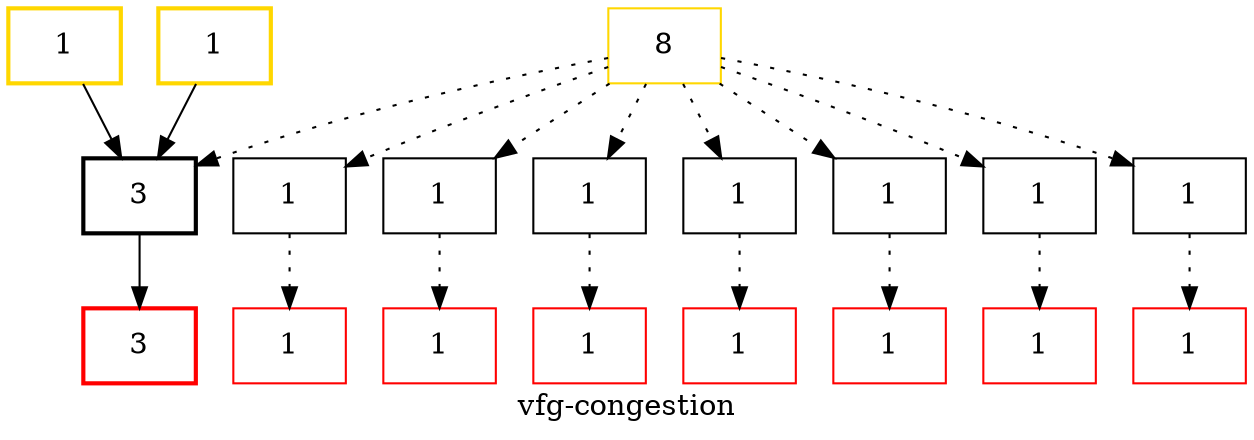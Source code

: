 digraph "vfg-congestion" {
    label="vfg-congestion";
node [shape=box];
"784: $r22 = this.<hivemall.GeneralLearnerBaseUDTF: hivemall.model.PredictionModel model>" [label=3] [style=bold]
"784: probe#38 = interfaceinvoke $r22.<hivemall.model.PredictionModel: long getNumMixed()>()" [label=3] [style=bold] [color=red]
"562: this.<hivemall.GeneralLearnerBaseUDTF: hivemall.model.PredictionModel model> = null" [label=8] [color=gold]
"530: $r7 = this.<hivemall.GeneralLearnerBaseUDTF: hivemall.model.PredictionModel model>" [label=1]
"530: interfaceinvoke $r7.<hivemall.model.PredictionModel: void delete(java.lang.Object)>(feature)" [label=1] [color=red]
"533: $r6 = this.<hivemall.GeneralLearnerBaseUDTF: hivemall.model.PredictionModel model>" [label=1]
"533: interfaceinvoke $r6.<hivemall.model.PredictionModel: void setWeight(java.lang.Object,float)>(feature, new_weight)" [label=1] [color=red]
"461: $r0 = this.<hivemall.GeneralLearnerBaseUDTF: hivemall.model.PredictionModel model>" [label=1]
"461: old_w = interfaceinvoke $r0.<hivemall.model.PredictionModel: float getWeight(java.lang.Object)>(k)" [label=1] [color=red]
"545: $r0 = this.<hivemall.GeneralLearnerBaseUDTF: hivemall.model.PredictionModel model>" [label=1]
"545: weight = interfaceinvoke $r0.<hivemall.model.PredictionModel: float getWeight(java.lang.Object)>(feature)" [label=1] [color=red]
"549: $r3 = this.<hivemall.GeneralLearnerBaseUDTF: hivemall.model.PredictionModel model>" [label=1]
"549: interfaceinvoke $r3.<hivemall.model.PredictionModel: void delete(java.lang.Object)>(feature)" [label=1] [color=red]
"552: $r2 = this.<hivemall.GeneralLearnerBaseUDTF: hivemall.model.PredictionModel model>" [label=1]
"552: interfaceinvoke $r2.<hivemall.model.PredictionModel: void setWeight(java.lang.Object,float)>(feature, new_weight)" [label=1] [color=red]
"501: $r0 = this.<hivemall.GeneralLearnerBaseUDTF: hivemall.model.PredictionModel model>" [label=1]
"501: weight = interfaceinvoke $r0.<hivemall.model.PredictionModel: float getWeight(java.lang.Object)>(feature)" [label=1] [color=red]
"153: this.<hivemall.GeneralLearnerBaseUDTF: hivemall.model.PredictionModel model> = $r5" [label=1] [style=bold] [color=gold]
"568: this.<hivemall.GeneralLearnerBaseUDTF: hivemall.model.PredictionModel model> = null" [label=1] [style=bold] [color=gold]
"784: $r22 = this.<hivemall.GeneralLearnerBaseUDTF: hivemall.model.PredictionModel model>"->"784: probe#38 = interfaceinvoke $r22.<hivemall.model.PredictionModel: long getNumMixed()>()";

"562: this.<hivemall.GeneralLearnerBaseUDTF: hivemall.model.PredictionModel model> = null"->"784: $r22 = this.<hivemall.GeneralLearnerBaseUDTF: hivemall.model.PredictionModel model>" [style=dotted];

"530: $r7 = this.<hivemall.GeneralLearnerBaseUDTF: hivemall.model.PredictionModel model>"->"530: interfaceinvoke $r7.<hivemall.model.PredictionModel: void delete(java.lang.Object)>(feature)" [style=dotted];

"562: this.<hivemall.GeneralLearnerBaseUDTF: hivemall.model.PredictionModel model> = null"->"530: $r7 = this.<hivemall.GeneralLearnerBaseUDTF: hivemall.model.PredictionModel model>" [style=dotted];

"533: $r6 = this.<hivemall.GeneralLearnerBaseUDTF: hivemall.model.PredictionModel model>"->"533: interfaceinvoke $r6.<hivemall.model.PredictionModel: void setWeight(java.lang.Object,float)>(feature, new_weight)" [style=dotted];

"562: this.<hivemall.GeneralLearnerBaseUDTF: hivemall.model.PredictionModel model> = null"->"533: $r6 = this.<hivemall.GeneralLearnerBaseUDTF: hivemall.model.PredictionModel model>" [style=dotted];

"461: $r0 = this.<hivemall.GeneralLearnerBaseUDTF: hivemall.model.PredictionModel model>"->"461: old_w = interfaceinvoke $r0.<hivemall.model.PredictionModel: float getWeight(java.lang.Object)>(k)" [style=dotted];

"562: this.<hivemall.GeneralLearnerBaseUDTF: hivemall.model.PredictionModel model> = null"->"461: $r0 = this.<hivemall.GeneralLearnerBaseUDTF: hivemall.model.PredictionModel model>" [style=dotted];

"545: $r0 = this.<hivemall.GeneralLearnerBaseUDTF: hivemall.model.PredictionModel model>"->"545: weight = interfaceinvoke $r0.<hivemall.model.PredictionModel: float getWeight(java.lang.Object)>(feature)" [style=dotted];

"562: this.<hivemall.GeneralLearnerBaseUDTF: hivemall.model.PredictionModel model> = null"->"545: $r0 = this.<hivemall.GeneralLearnerBaseUDTF: hivemall.model.PredictionModel model>" [style=dotted];

"549: $r3 = this.<hivemall.GeneralLearnerBaseUDTF: hivemall.model.PredictionModel model>"->"549: interfaceinvoke $r3.<hivemall.model.PredictionModel: void delete(java.lang.Object)>(feature)" [style=dotted];

"562: this.<hivemall.GeneralLearnerBaseUDTF: hivemall.model.PredictionModel model> = null"->"549: $r3 = this.<hivemall.GeneralLearnerBaseUDTF: hivemall.model.PredictionModel model>" [style=dotted];

"552: $r2 = this.<hivemall.GeneralLearnerBaseUDTF: hivemall.model.PredictionModel model>"->"552: interfaceinvoke $r2.<hivemall.model.PredictionModel: void setWeight(java.lang.Object,float)>(feature, new_weight)" [style=dotted];

"562: this.<hivemall.GeneralLearnerBaseUDTF: hivemall.model.PredictionModel model> = null"->"552: $r2 = this.<hivemall.GeneralLearnerBaseUDTF: hivemall.model.PredictionModel model>" [style=dotted];

"501: $r0 = this.<hivemall.GeneralLearnerBaseUDTF: hivemall.model.PredictionModel model>"->"501: weight = interfaceinvoke $r0.<hivemall.model.PredictionModel: float getWeight(java.lang.Object)>(feature)" [style=dotted];

"562: this.<hivemall.GeneralLearnerBaseUDTF: hivemall.model.PredictionModel model> = null"->"501: $r0 = this.<hivemall.GeneralLearnerBaseUDTF: hivemall.model.PredictionModel model>" [style=dotted];

"153: this.<hivemall.GeneralLearnerBaseUDTF: hivemall.model.PredictionModel model> = $r5"->"784: $r22 = this.<hivemall.GeneralLearnerBaseUDTF: hivemall.model.PredictionModel model>";

"568: this.<hivemall.GeneralLearnerBaseUDTF: hivemall.model.PredictionModel model> = null"->"784: $r22 = this.<hivemall.GeneralLearnerBaseUDTF: hivemall.model.PredictionModel model>";

}